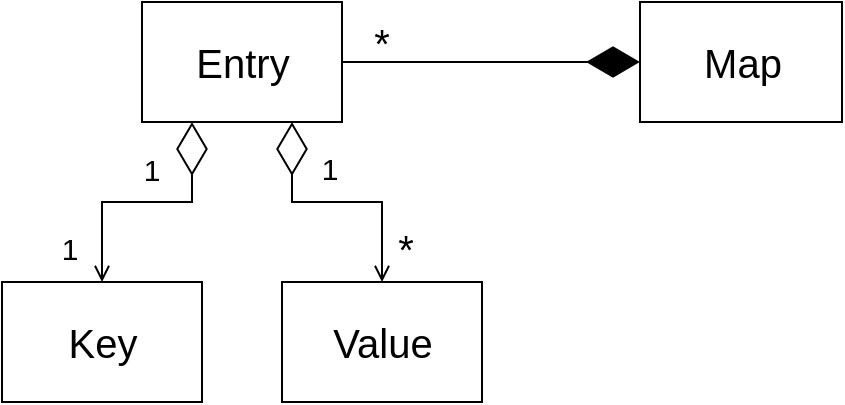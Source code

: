 <mxfile version="11.3.0" type="device" pages="1"><diagram id="KcwtFCRrHe-9UIgZALUu" name="Page-1"><mxGraphModel dx="1524" dy="399" grid="1" gridSize="10" guides="1" tooltips="1" connect="1" arrows="1" fold="1" page="1" pageScale="1" pageWidth="827" pageHeight="1169" math="0" shadow="0"><root><mxCell id="0"/><mxCell id="1" parent="0"/><mxCell id="lH4bTeFtAhuu6fxgDRfo-1" value="Entry" style="html=1;fontSize=20;" parent="1" vertex="1"><mxGeometry x="-690" y="100" width="100" height="60" as="geometry"/></mxCell><mxCell id="lH4bTeFtAhuu6fxgDRfo-2" value="" style="endArrow=diamondThin;endFill=1;endSize=24;html=1;exitX=1;exitY=0.5;exitDx=0;exitDy=0;entryX=0;entryY=0.5;entryDx=0;entryDy=0;" parent="1" source="lH4bTeFtAhuu6fxgDRfo-1" target="lH4bTeFtAhuu6fxgDRfo-3" edge="1"><mxGeometry width="160" relative="1" as="geometry"><mxPoint x="-610" y="107.5" as="sourcePoint"/><mxPoint x="-450" y="107.5" as="targetPoint"/></mxGeometry></mxCell><mxCell id="lH4bTeFtAhuu6fxgDRfo-3" value="Map" style="html=1;fontSize=20;" parent="1" vertex="1"><mxGeometry x="-441" y="100" width="101" height="60" as="geometry"/></mxCell><mxCell id="lH4bTeFtAhuu6fxgDRfo-5" value="Key" style="html=1;fontSize=20;" parent="1" vertex="1"><mxGeometry x="-760" y="240" width="100" height="60" as="geometry"/></mxCell><mxCell id="lH4bTeFtAhuu6fxgDRfo-7" value="Value" style="html=1;fontSize=20;" parent="1" vertex="1"><mxGeometry x="-620" y="240" width="100" height="60" as="geometry"/></mxCell><mxCell id="lH4bTeFtAhuu6fxgDRfo-8" value="" style="endArrow=diamondThin;endFill=0;endSize=24;html=1;fontSize=10;exitX=0.5;exitY=0;exitDx=0;exitDy=0;entryX=0.25;entryY=1;entryDx=0;entryDy=0;edgeStyle=orthogonalEdgeStyle;rounded=0;startArrow=open;startFill=0;strokeWidth=1;" parent="1" source="lH4bTeFtAhuu6fxgDRfo-5" target="lH4bTeFtAhuu6fxgDRfo-1" edge="1"><mxGeometry width="160" relative="1" as="geometry"><mxPoint x="-730" y="270" as="sourcePoint"/><mxPoint x="-570" y="270" as="targetPoint"/></mxGeometry></mxCell><mxCell id="lH4bTeFtAhuu6fxgDRfo-9" value="" style="endArrow=diamondThin;endFill=0;endSize=24;html=1;fontSize=10;exitX=0.5;exitY=0;exitDx=0;exitDy=0;entryX=0.75;entryY=1;entryDx=0;entryDy=0;edgeStyle=orthogonalEdgeStyle;rounded=0;startArrow=open;startFill=0;strokeWidth=1;" parent="1" source="lH4bTeFtAhuu6fxgDRfo-7" target="lH4bTeFtAhuu6fxgDRfo-1" edge="1"><mxGeometry width="160" relative="1" as="geometry"><mxPoint x="-689.889" y="248.889" as="sourcePoint"/><mxPoint x="-654.889" y="170" as="targetPoint"/></mxGeometry></mxCell><mxCell id="lH4bTeFtAhuu6fxgDRfo-11" value="1" style="text;align=center;fontStyle=0;verticalAlign=middle;spacingLeft=3;spacingRight=3;strokeColor=none;rotatable=0;points=[[0,0.5],[1,0.5]];portConstraint=eastwest;fontSize=15;" parent="1" vertex="1"><mxGeometry x="-700" y="170" width="30" height="26" as="geometry"/></mxCell><mxCell id="lH4bTeFtAhuu6fxgDRfo-14" value="1" style="text;html=1;strokeColor=none;fillColor=none;align=center;verticalAlign=middle;whiteSpace=wrap;rounded=0;fontSize=15;" parent="1" vertex="1"><mxGeometry x="-746" y="213" width="40" height="20" as="geometry"/></mxCell><mxCell id="lH4bTeFtAhuu6fxgDRfo-15" value="&lt;font style=&quot;font-size: 20px&quot;&gt;*&lt;/font&gt;" style="text;html=1;strokeColor=none;fillColor=none;align=center;verticalAlign=middle;whiteSpace=wrap;rounded=0;fontSize=15;" parent="1" vertex="1"><mxGeometry x="-578.442" y="213" width="40" height="20" as="geometry"/></mxCell><mxCell id="lH4bTeFtAhuu6fxgDRfo-16" value="&lt;font style=&quot;font-size: 15px&quot;&gt;1&lt;/font&gt;" style="text;html=1;strokeColor=none;fillColor=none;align=center;verticalAlign=middle;whiteSpace=wrap;rounded=0;fontSize=20;" parent="1" vertex="1"><mxGeometry x="-616" y="171" width="40" height="20" as="geometry"/></mxCell><mxCell id="lH4bTeFtAhuu6fxgDRfo-17" value="*" style="text;html=1;strokeColor=none;fillColor=none;align=center;verticalAlign=middle;whiteSpace=wrap;rounded=0;fontSize=20;" parent="1" vertex="1"><mxGeometry x="-590" y="110" width="40" height="20" as="geometry"/></mxCell></root></mxGraphModel></diagram></mxfile>